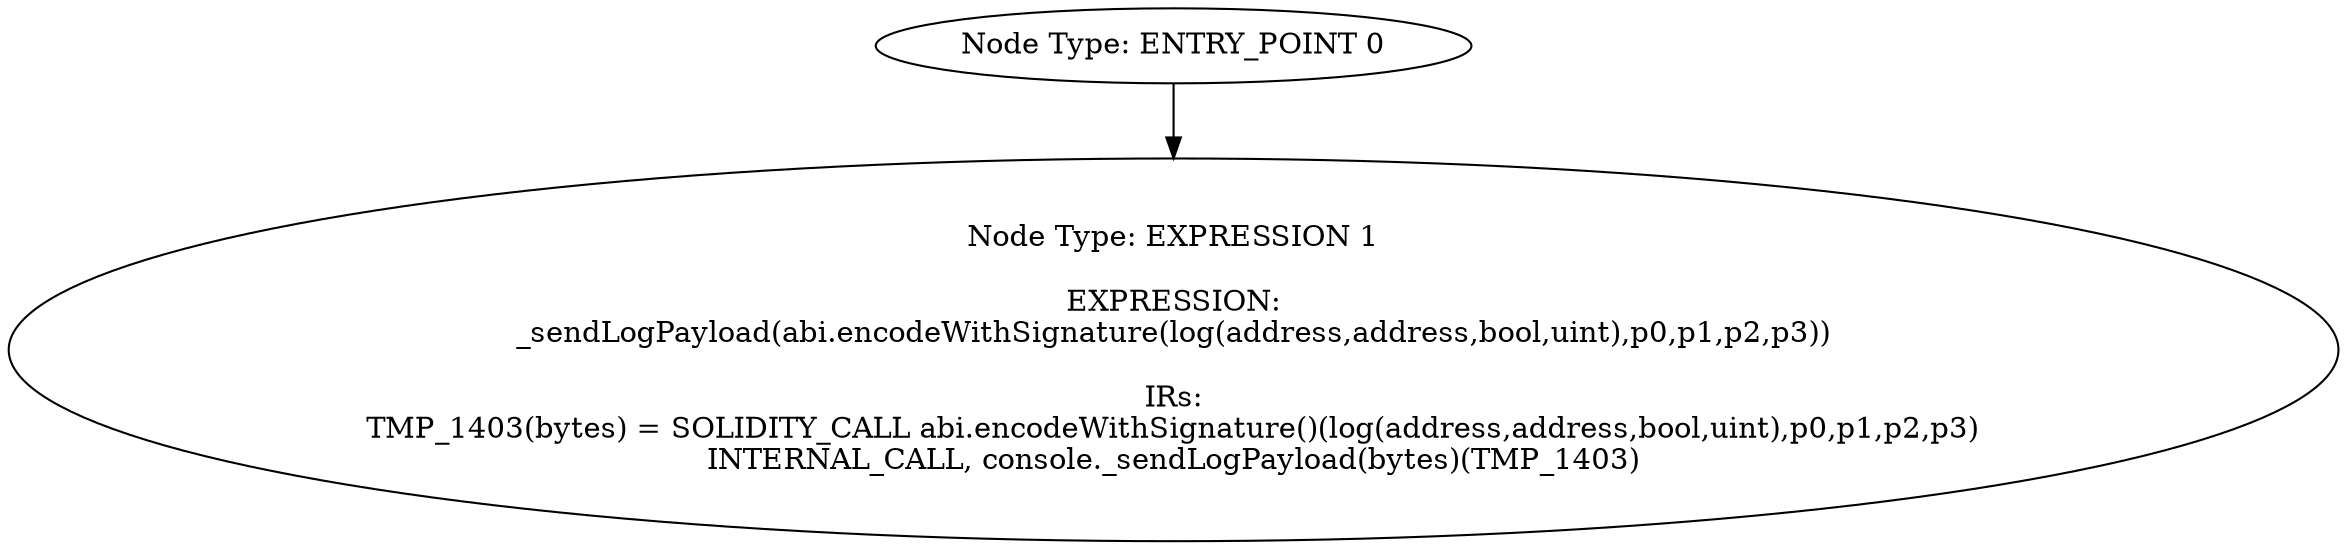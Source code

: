 digraph{
0[label="Node Type: ENTRY_POINT 0
"];
0->1;
1[label="Node Type: EXPRESSION 1

EXPRESSION:
_sendLogPayload(abi.encodeWithSignature(log(address,address,bool,uint),p0,p1,p2,p3))

IRs:
TMP_1403(bytes) = SOLIDITY_CALL abi.encodeWithSignature()(log(address,address,bool,uint),p0,p1,p2,p3)
INTERNAL_CALL, console._sendLogPayload(bytes)(TMP_1403)"];
}
